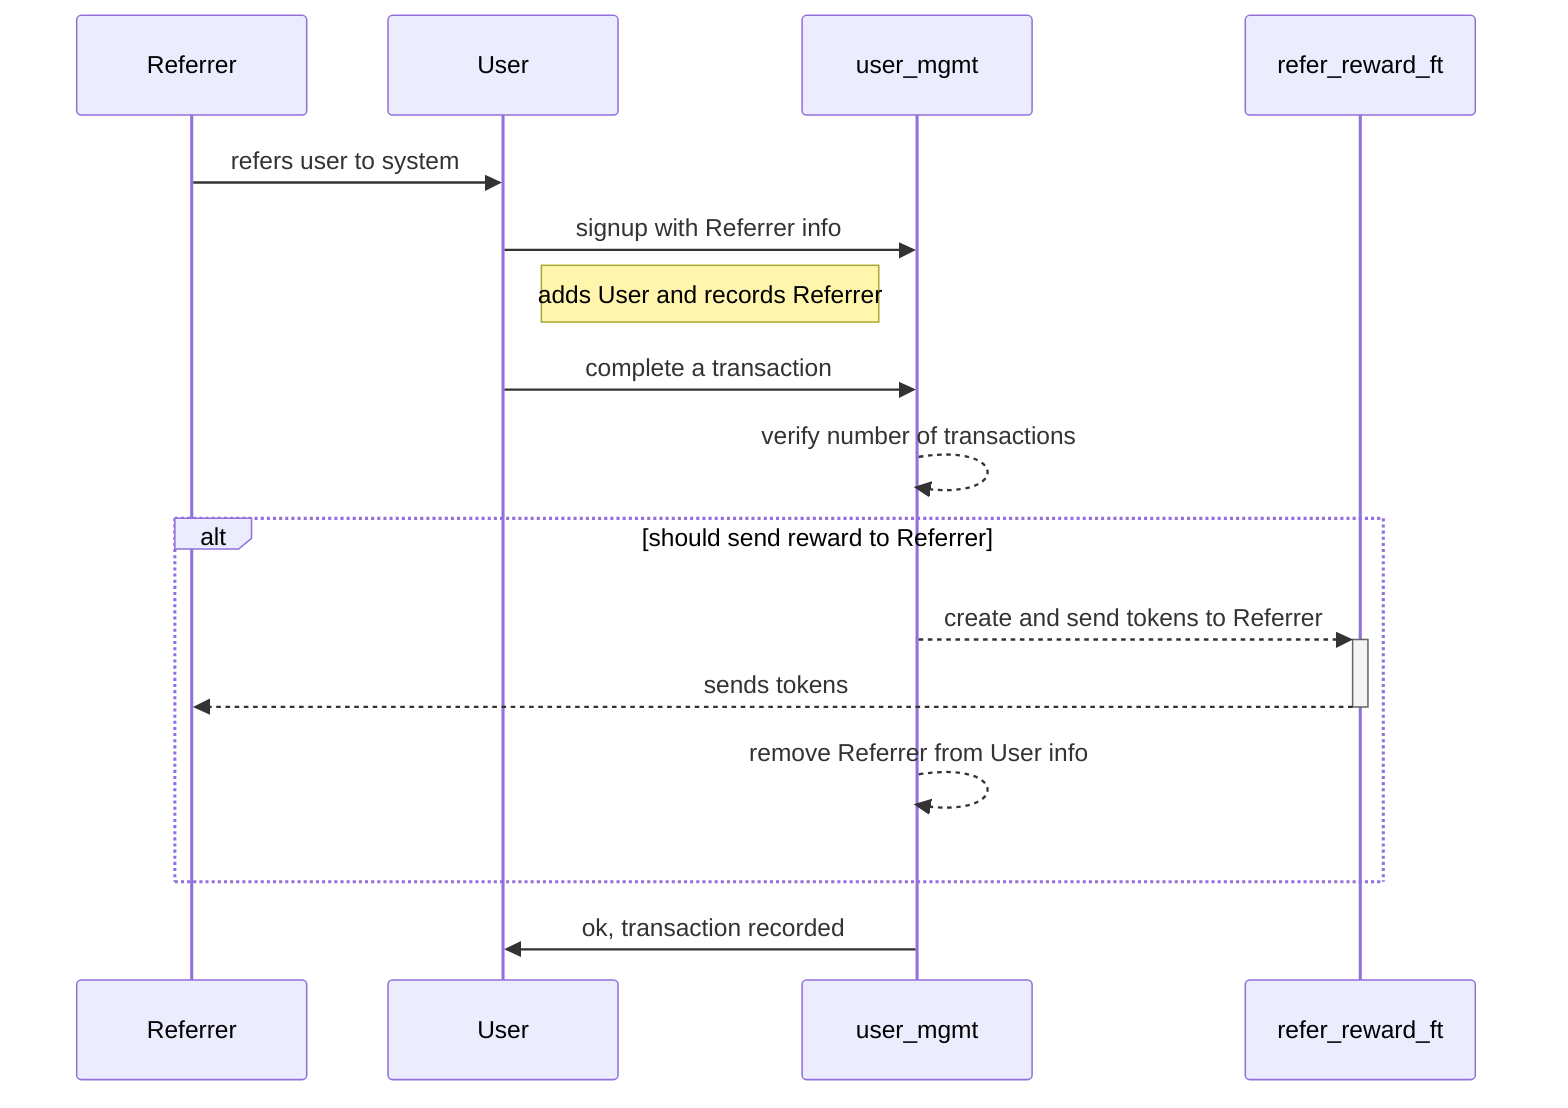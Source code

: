 sequenceDiagram
  participant Referrer
  participant User
  participant user_mgmt
  participant refer_reward_ft
  
  Referrer ->> User: refers user to system
  User ->> user_mgmt: signup with Referrer info
  note left of user_mgmt: adds User and records Referrer
  User ->> user_mgmt: complete a transaction
  user_mgmt -->> user_mgmt: verify number of transactions
  alt should send reward to Referrer
  user_mgmt -->>+ refer_reward_ft: create and send tokens to Referrer 
  refer_reward_ft -->>- Referrer: sends tokens 
  user_mgmt -->> user_mgmt: remove Referrer from User info 
  end
  user_mgmt ->> User: ok, transaction recorded